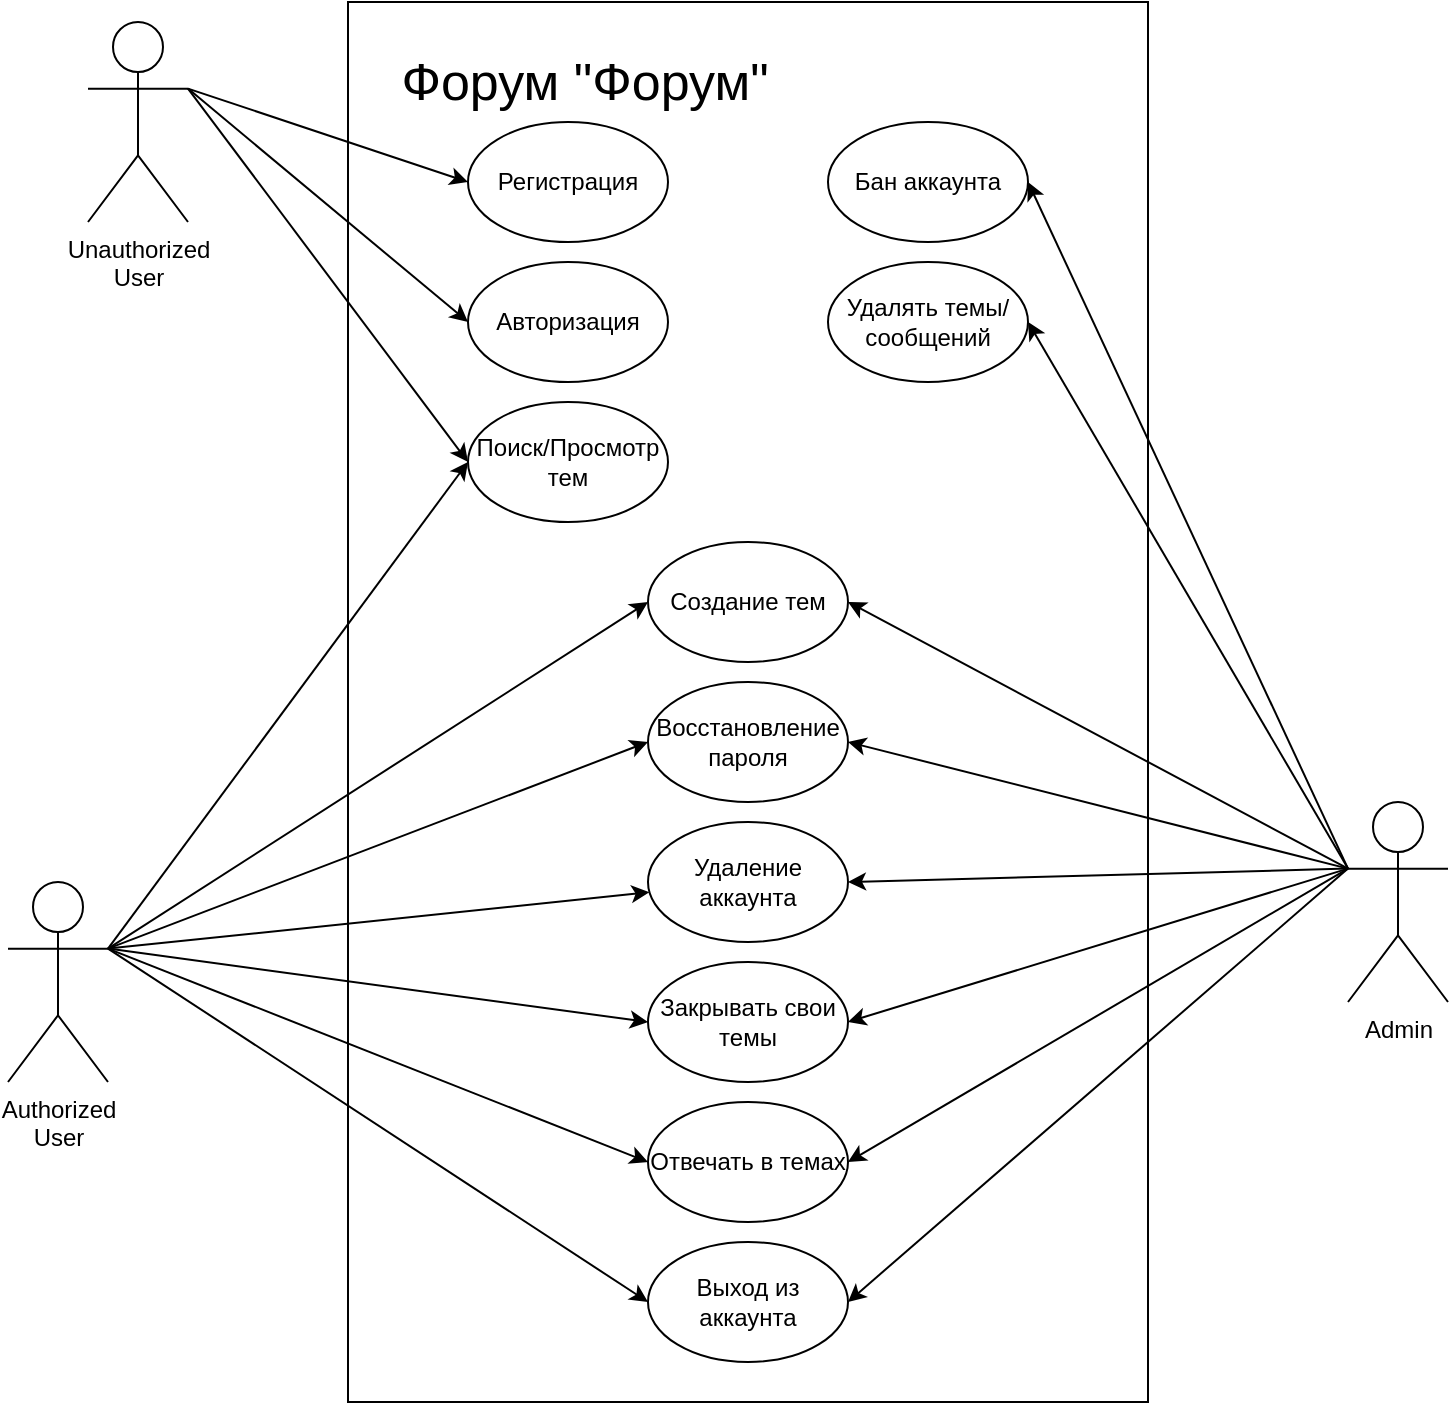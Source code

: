 <mxfile version="13.3.5" type="device"><diagram id="_4MBQ_rtQh1AHtqQUQF2" name="Page-1"><mxGraphModel dx="1069" dy="528" grid="1" gridSize="10" guides="1" tooltips="1" connect="1" arrows="1" fold="1" page="1" pageScale="1" pageWidth="827" pageHeight="1169" math="0" shadow="0"><root><mxCell id="0"/><mxCell id="1" parent="0"/><mxCell id="KSV-hEYasLqUvnr3i4TX-4" value="" style="rounded=0;whiteSpace=wrap;html=1;" vertex="1" parent="1"><mxGeometry x="200" y="30" width="400" height="700" as="geometry"/></mxCell><mxCell id="KSV-hEYasLqUvnr3i4TX-5" value="&lt;font style=&quot;font-size: 26px&quot;&gt;Форум &quot;Форум&quot;&lt;/font&gt;" style="text;html=1;align=center;verticalAlign=middle;resizable=0;points=[];autosize=1;" vertex="1" parent="1"><mxGeometry x="218" y="60" width="200" height="20" as="geometry"/></mxCell><mxCell id="KSV-hEYasLqUvnr3i4TX-32" style="edgeStyle=none;rounded=0;orthogonalLoop=1;jettySize=auto;html=1;exitX=1;exitY=0.333;exitDx=0;exitDy=0;exitPerimeter=0;entryX=0;entryY=0.5;entryDx=0;entryDy=0;" edge="1" parent="1" source="KSV-hEYasLqUvnr3i4TX-6" target="KSV-hEYasLqUvnr3i4TX-19"><mxGeometry relative="1" as="geometry"><mxPoint x="270" y="150" as="targetPoint"/></mxGeometry></mxCell><mxCell id="KSV-hEYasLqUvnr3i4TX-37" style="edgeStyle=none;rounded=0;orthogonalLoop=1;jettySize=auto;html=1;exitX=1;exitY=0.333;exitDx=0;exitDy=0;exitPerimeter=0;entryX=0;entryY=0.5;entryDx=0;entryDy=0;" edge="1" parent="1" source="KSV-hEYasLqUvnr3i4TX-6" target="KSV-hEYasLqUvnr3i4TX-16"><mxGeometry relative="1" as="geometry"/></mxCell><mxCell id="KSV-hEYasLqUvnr3i4TX-38" style="edgeStyle=none;rounded=0;orthogonalLoop=1;jettySize=auto;html=1;exitX=1;exitY=0.333;exitDx=0;exitDy=0;exitPerimeter=0;" edge="1" parent="1" source="KSV-hEYasLqUvnr3i4TX-6" target="KSV-hEYasLqUvnr3i4TX-17"><mxGeometry relative="1" as="geometry"/></mxCell><mxCell id="KSV-hEYasLqUvnr3i4TX-39" style="edgeStyle=none;rounded=0;orthogonalLoop=1;jettySize=auto;html=1;exitX=1;exitY=0.333;exitDx=0;exitDy=0;exitPerimeter=0;entryX=0;entryY=0.5;entryDx=0;entryDy=0;" edge="1" parent="1" source="KSV-hEYasLqUvnr3i4TX-6" target="KSV-hEYasLqUvnr3i4TX-13"><mxGeometry relative="1" as="geometry"/></mxCell><mxCell id="KSV-hEYasLqUvnr3i4TX-40" style="edgeStyle=none;rounded=0;orthogonalLoop=1;jettySize=auto;html=1;exitX=1;exitY=0.333;exitDx=0;exitDy=0;exitPerimeter=0;entryX=0;entryY=0.5;entryDx=0;entryDy=0;" edge="1" parent="1" source="KSV-hEYasLqUvnr3i4TX-6" target="KSV-hEYasLqUvnr3i4TX-15"><mxGeometry relative="1" as="geometry"/></mxCell><mxCell id="KSV-hEYasLqUvnr3i4TX-41" style="edgeStyle=none;rounded=0;orthogonalLoop=1;jettySize=auto;html=1;exitX=1;exitY=0.333;exitDx=0;exitDy=0;exitPerimeter=0;entryX=0;entryY=0.5;entryDx=0;entryDy=0;" edge="1" parent="1" source="KSV-hEYasLqUvnr3i4TX-6" target="KSV-hEYasLqUvnr3i4TX-18"><mxGeometry relative="1" as="geometry"/></mxCell><mxCell id="KSV-hEYasLqUvnr3i4TX-51" style="edgeStyle=none;rounded=0;orthogonalLoop=1;jettySize=auto;html=1;exitX=1;exitY=0.333;exitDx=0;exitDy=0;exitPerimeter=0;entryX=0;entryY=0.5;entryDx=0;entryDy=0;" edge="1" parent="1" source="KSV-hEYasLqUvnr3i4TX-6" target="KSV-hEYasLqUvnr3i4TX-49"><mxGeometry relative="1" as="geometry"/></mxCell><mxCell id="KSV-hEYasLqUvnr3i4TX-6" value="Authorized&lt;br&gt;User&lt;br&gt;" style="shape=umlActor;verticalLabelPosition=bottom;labelBackgroundColor=#ffffff;verticalAlign=top;html=1;outlineConnect=0;" vertex="1" parent="1"><mxGeometry x="30" y="470" width="50" height="100" as="geometry"/></mxCell><mxCell id="KSV-hEYasLqUvnr3i4TX-42" style="edgeStyle=none;rounded=0;orthogonalLoop=1;jettySize=auto;html=1;exitX=0;exitY=0.333;exitDx=0;exitDy=0;exitPerimeter=0;entryX=1;entryY=0.5;entryDx=0;entryDy=0;" edge="1" parent="1" source="KSV-hEYasLqUvnr3i4TX-8" target="KSV-hEYasLqUvnr3i4TX-16"><mxGeometry relative="1" as="geometry"/></mxCell><mxCell id="KSV-hEYasLqUvnr3i4TX-43" style="edgeStyle=none;rounded=0;orthogonalLoop=1;jettySize=auto;html=1;exitX=0;exitY=0.333;exitDx=0;exitDy=0;exitPerimeter=0;entryX=1;entryY=0.5;entryDx=0;entryDy=0;" edge="1" parent="1" source="KSV-hEYasLqUvnr3i4TX-8" target="KSV-hEYasLqUvnr3i4TX-17"><mxGeometry relative="1" as="geometry"/></mxCell><mxCell id="KSV-hEYasLqUvnr3i4TX-44" style="edgeStyle=none;rounded=0;orthogonalLoop=1;jettySize=auto;html=1;exitX=0;exitY=0.333;exitDx=0;exitDy=0;exitPerimeter=0;entryX=1;entryY=0.5;entryDx=0;entryDy=0;" edge="1" parent="1" source="KSV-hEYasLqUvnr3i4TX-8" target="KSV-hEYasLqUvnr3i4TX-28"><mxGeometry relative="1" as="geometry"/></mxCell><mxCell id="KSV-hEYasLqUvnr3i4TX-45" style="edgeStyle=none;rounded=0;orthogonalLoop=1;jettySize=auto;html=1;exitX=0;exitY=0.333;exitDx=0;exitDy=0;exitPerimeter=0;entryX=1;entryY=0.5;entryDx=0;entryDy=0;" edge="1" parent="1" source="KSV-hEYasLqUvnr3i4TX-8" target="KSV-hEYasLqUvnr3i4TX-27"><mxGeometry relative="1" as="geometry"/></mxCell><mxCell id="KSV-hEYasLqUvnr3i4TX-46" style="edgeStyle=none;rounded=0;orthogonalLoop=1;jettySize=auto;html=1;exitX=0;exitY=0.333;exitDx=0;exitDy=0;exitPerimeter=0;entryX=1;entryY=0.5;entryDx=0;entryDy=0;" edge="1" parent="1" source="KSV-hEYasLqUvnr3i4TX-8" target="KSV-hEYasLqUvnr3i4TX-18"><mxGeometry relative="1" as="geometry"/></mxCell><mxCell id="KSV-hEYasLqUvnr3i4TX-47" style="edgeStyle=none;rounded=0;orthogonalLoop=1;jettySize=auto;html=1;exitX=0;exitY=0.333;exitDx=0;exitDy=0;exitPerimeter=0;entryX=1;entryY=0.5;entryDx=0;entryDy=0;" edge="1" parent="1" source="KSV-hEYasLqUvnr3i4TX-8" target="KSV-hEYasLqUvnr3i4TX-15"><mxGeometry relative="1" as="geometry"/></mxCell><mxCell id="KSV-hEYasLqUvnr3i4TX-48" style="edgeStyle=none;rounded=0;orthogonalLoop=1;jettySize=auto;html=1;exitX=0;exitY=0.333;exitDx=0;exitDy=0;exitPerimeter=0;entryX=1;entryY=0.5;entryDx=0;entryDy=0;" edge="1" parent="1" source="KSV-hEYasLqUvnr3i4TX-8" target="KSV-hEYasLqUvnr3i4TX-13"><mxGeometry relative="1" as="geometry"/></mxCell><mxCell id="KSV-hEYasLqUvnr3i4TX-50" style="edgeStyle=none;rounded=0;orthogonalLoop=1;jettySize=auto;html=1;exitX=0;exitY=0.333;exitDx=0;exitDy=0;exitPerimeter=0;entryX=1;entryY=0.5;entryDx=0;entryDy=0;" edge="1" parent="1" source="KSV-hEYasLqUvnr3i4TX-8" target="KSV-hEYasLqUvnr3i4TX-49"><mxGeometry relative="1" as="geometry"/></mxCell><mxCell id="KSV-hEYasLqUvnr3i4TX-8" value="Admin&lt;br&gt;" style="shape=umlActor;verticalLabelPosition=bottom;labelBackgroundColor=#ffffff;verticalAlign=top;html=1;outlineConnect=0;" vertex="1" parent="1"><mxGeometry x="700" y="430" width="50" height="100" as="geometry"/></mxCell><mxCell id="KSV-hEYasLqUvnr3i4TX-11" value="Регистрация" style="ellipse;whiteSpace=wrap;html=1;" vertex="1" parent="1"><mxGeometry x="260" y="90" width="100" height="60" as="geometry"/></mxCell><mxCell id="KSV-hEYasLqUvnr3i4TX-12" value="Авторизация" style="ellipse;whiteSpace=wrap;html=1;" vertex="1" parent="1"><mxGeometry x="260" y="160" width="100" height="60" as="geometry"/></mxCell><mxCell id="KSV-hEYasLqUvnr3i4TX-13" value="Создание тем" style="ellipse;whiteSpace=wrap;html=1;" vertex="1" parent="1"><mxGeometry x="350" y="300" width="100" height="60" as="geometry"/></mxCell><mxCell id="KSV-hEYasLqUvnr3i4TX-15" value="Закрывать свои темы" style="ellipse;whiteSpace=wrap;html=1;" vertex="1" parent="1"><mxGeometry x="350" y="510" width="100" height="60" as="geometry"/></mxCell><mxCell id="KSV-hEYasLqUvnr3i4TX-16" value="Восстановление пароля" style="ellipse;whiteSpace=wrap;html=1;" vertex="1" parent="1"><mxGeometry x="350" y="370" width="100" height="60" as="geometry"/></mxCell><mxCell id="KSV-hEYasLqUvnr3i4TX-17" value="Удаление аккаунта" style="ellipse;whiteSpace=wrap;html=1;" vertex="1" parent="1"><mxGeometry x="350" y="440" width="100" height="60" as="geometry"/></mxCell><mxCell id="KSV-hEYasLqUvnr3i4TX-18" value="Отвечать в темах&lt;span style=&quot;color: rgba(0 , 0 , 0 , 0) ; font-family: monospace ; font-size: 0px&quot;&gt;%3CmxGraphModel%3E%3Croot%3E%3CmxCell%20id%3D%220%22%2F%3E%3CmxCell%20id%3D%221%22%20parent%3D%220%22%2F%3E%3CmxCell%20id%3D%222%22%20value%3D%22%D0%A1%D0%BE%D0%B7%D0%B4%D0%B0%D0%BD%D0%B8%D0%B5%20%D1%82%D0%B5%D0%BC%22%20style%3D%22ellipse%3BwhiteSpace%3Dwrap%3Bhtml%3D1%3B%22%20vertex%3D%221%22%20parent%3D%221%22%3E%3CmxGeometry%20x%3D%22268%22%20y%3D%22300%22%20width%3D%22100%22%20height%3D%2260%22%20as%3D%22geometry%22%2F%3E%3C%2FmxCell%3E%3C%2Froot%3E%3C%2FmxGraphModel%3E&lt;/span&gt;" style="ellipse;whiteSpace=wrap;html=1;" vertex="1" parent="1"><mxGeometry x="350" y="580" width="100" height="60" as="geometry"/></mxCell><mxCell id="KSV-hEYasLqUvnr3i4TX-19" value="Поиск/Просмотр тем" style="ellipse;whiteSpace=wrap;html=1;" vertex="1" parent="1"><mxGeometry x="260" y="230" width="100" height="60" as="geometry"/></mxCell><mxCell id="KSV-hEYasLqUvnr3i4TX-33" style="edgeStyle=none;rounded=0;orthogonalLoop=1;jettySize=auto;html=1;exitX=1;exitY=0.333;exitDx=0;exitDy=0;exitPerimeter=0;entryX=0;entryY=0.5;entryDx=0;entryDy=0;" edge="1" parent="1" source="KSV-hEYasLqUvnr3i4TX-25" target="KSV-hEYasLqUvnr3i4TX-19"><mxGeometry relative="1" as="geometry"/></mxCell><mxCell id="KSV-hEYasLqUvnr3i4TX-35" style="edgeStyle=none;rounded=0;orthogonalLoop=1;jettySize=auto;html=1;exitX=1;exitY=0.333;exitDx=0;exitDy=0;exitPerimeter=0;entryX=0;entryY=0.5;entryDx=0;entryDy=0;" edge="1" parent="1" source="KSV-hEYasLqUvnr3i4TX-25" target="KSV-hEYasLqUvnr3i4TX-11"><mxGeometry relative="1" as="geometry"/></mxCell><mxCell id="KSV-hEYasLqUvnr3i4TX-36" style="edgeStyle=none;rounded=0;orthogonalLoop=1;jettySize=auto;html=1;exitX=1;exitY=0.333;exitDx=0;exitDy=0;exitPerimeter=0;entryX=0;entryY=0.5;entryDx=0;entryDy=0;" edge="1" parent="1" source="KSV-hEYasLqUvnr3i4TX-25" target="KSV-hEYasLqUvnr3i4TX-12"><mxGeometry relative="1" as="geometry"/></mxCell><mxCell id="KSV-hEYasLqUvnr3i4TX-25" value="Unauthorized&lt;br&gt;User" style="shape=umlActor;verticalLabelPosition=bottom;labelBackgroundColor=#ffffff;verticalAlign=top;html=1;outlineConnect=0;" vertex="1" parent="1"><mxGeometry x="70" y="40" width="50" height="100" as="geometry"/></mxCell><mxCell id="KSV-hEYasLqUvnr3i4TX-27" value="Удалять темы/сообщений" style="ellipse;whiteSpace=wrap;html=1;" vertex="1" parent="1"><mxGeometry x="440" y="160" width="100" height="60" as="geometry"/></mxCell><mxCell id="KSV-hEYasLqUvnr3i4TX-28" value="Бан аккаунта" style="ellipse;whiteSpace=wrap;html=1;" vertex="1" parent="1"><mxGeometry x="440" y="90" width="100" height="60" as="geometry"/></mxCell><mxCell id="KSV-hEYasLqUvnr3i4TX-49" value="Выход из аккаунта" style="ellipse;whiteSpace=wrap;html=1;" vertex="1" parent="1"><mxGeometry x="350" y="650" width="100" height="60" as="geometry"/></mxCell></root></mxGraphModel></diagram></mxfile>